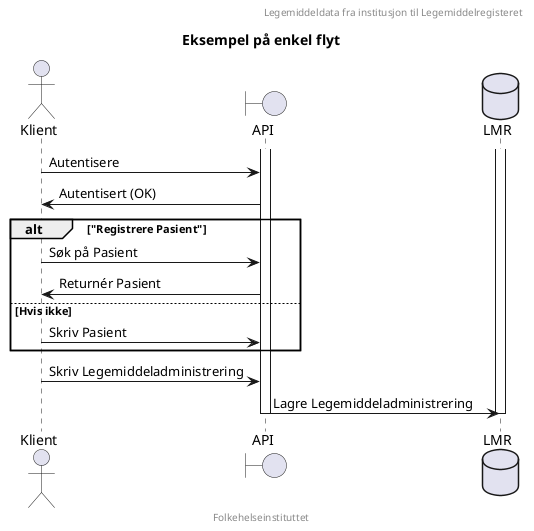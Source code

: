 @startuml

skinparam Shadowing false

title "Eksempel på enkel flyt"
header "Legemiddeldata fra institusjon til Legemiddelregisteret"
footer "Folkehelseinstituttet"

actor Klient
boundary API
database  LMR

activate API
Klient -> API : Autentisere
API -> Klient : Autentisert (OK)

alt "Registrere Pasient"
Klient -> API : Søk på Pasient
API -> Klient : Returnér Pasient
else Hvis ikke
Klient -> API : Skriv Pasient
end

activate LMR
Klient -> API : Skriv Legemiddeladministrering
API -> LMR : Lagre Legemiddeladministrering
deactivate API
deactivate LMR

@enduml